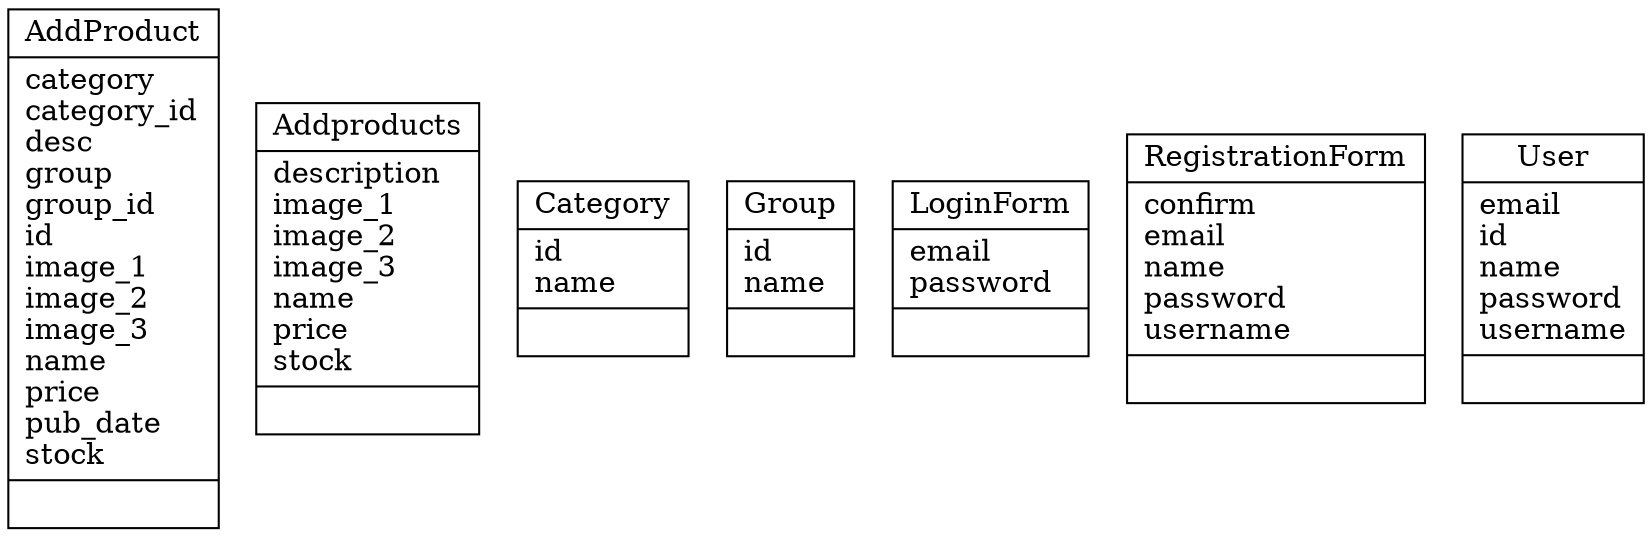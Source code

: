 digraph "classes" {
charset="utf-8"
rankdir=BT
"0" [label="{AddProduct|category\lcategory_id\ldesc\lgroup\lgroup_id\lid\limage_1\limage_2\limage_3\lname\lprice\lpub_date\lstock\l|}", shape="record"];
"1" [label="{Addproducts|description\limage_1\limage_2\limage_3\lname\lprice\lstock\l|}", shape="record"];
"2" [label="{Category|id\lname\l|}", shape="record"];
"3" [label="{Group|id\lname\l|}", shape="record"];
"4" [label="{LoginForm|email\lpassword\l|}", shape="record"];
"5" [label="{RegistrationForm|confirm\lemail\lname\lpassword\lusername\l|}", shape="record"];
"6" [label="{User|email\lid\lname\lpassword\lusername\l|}", shape="record"];
}
